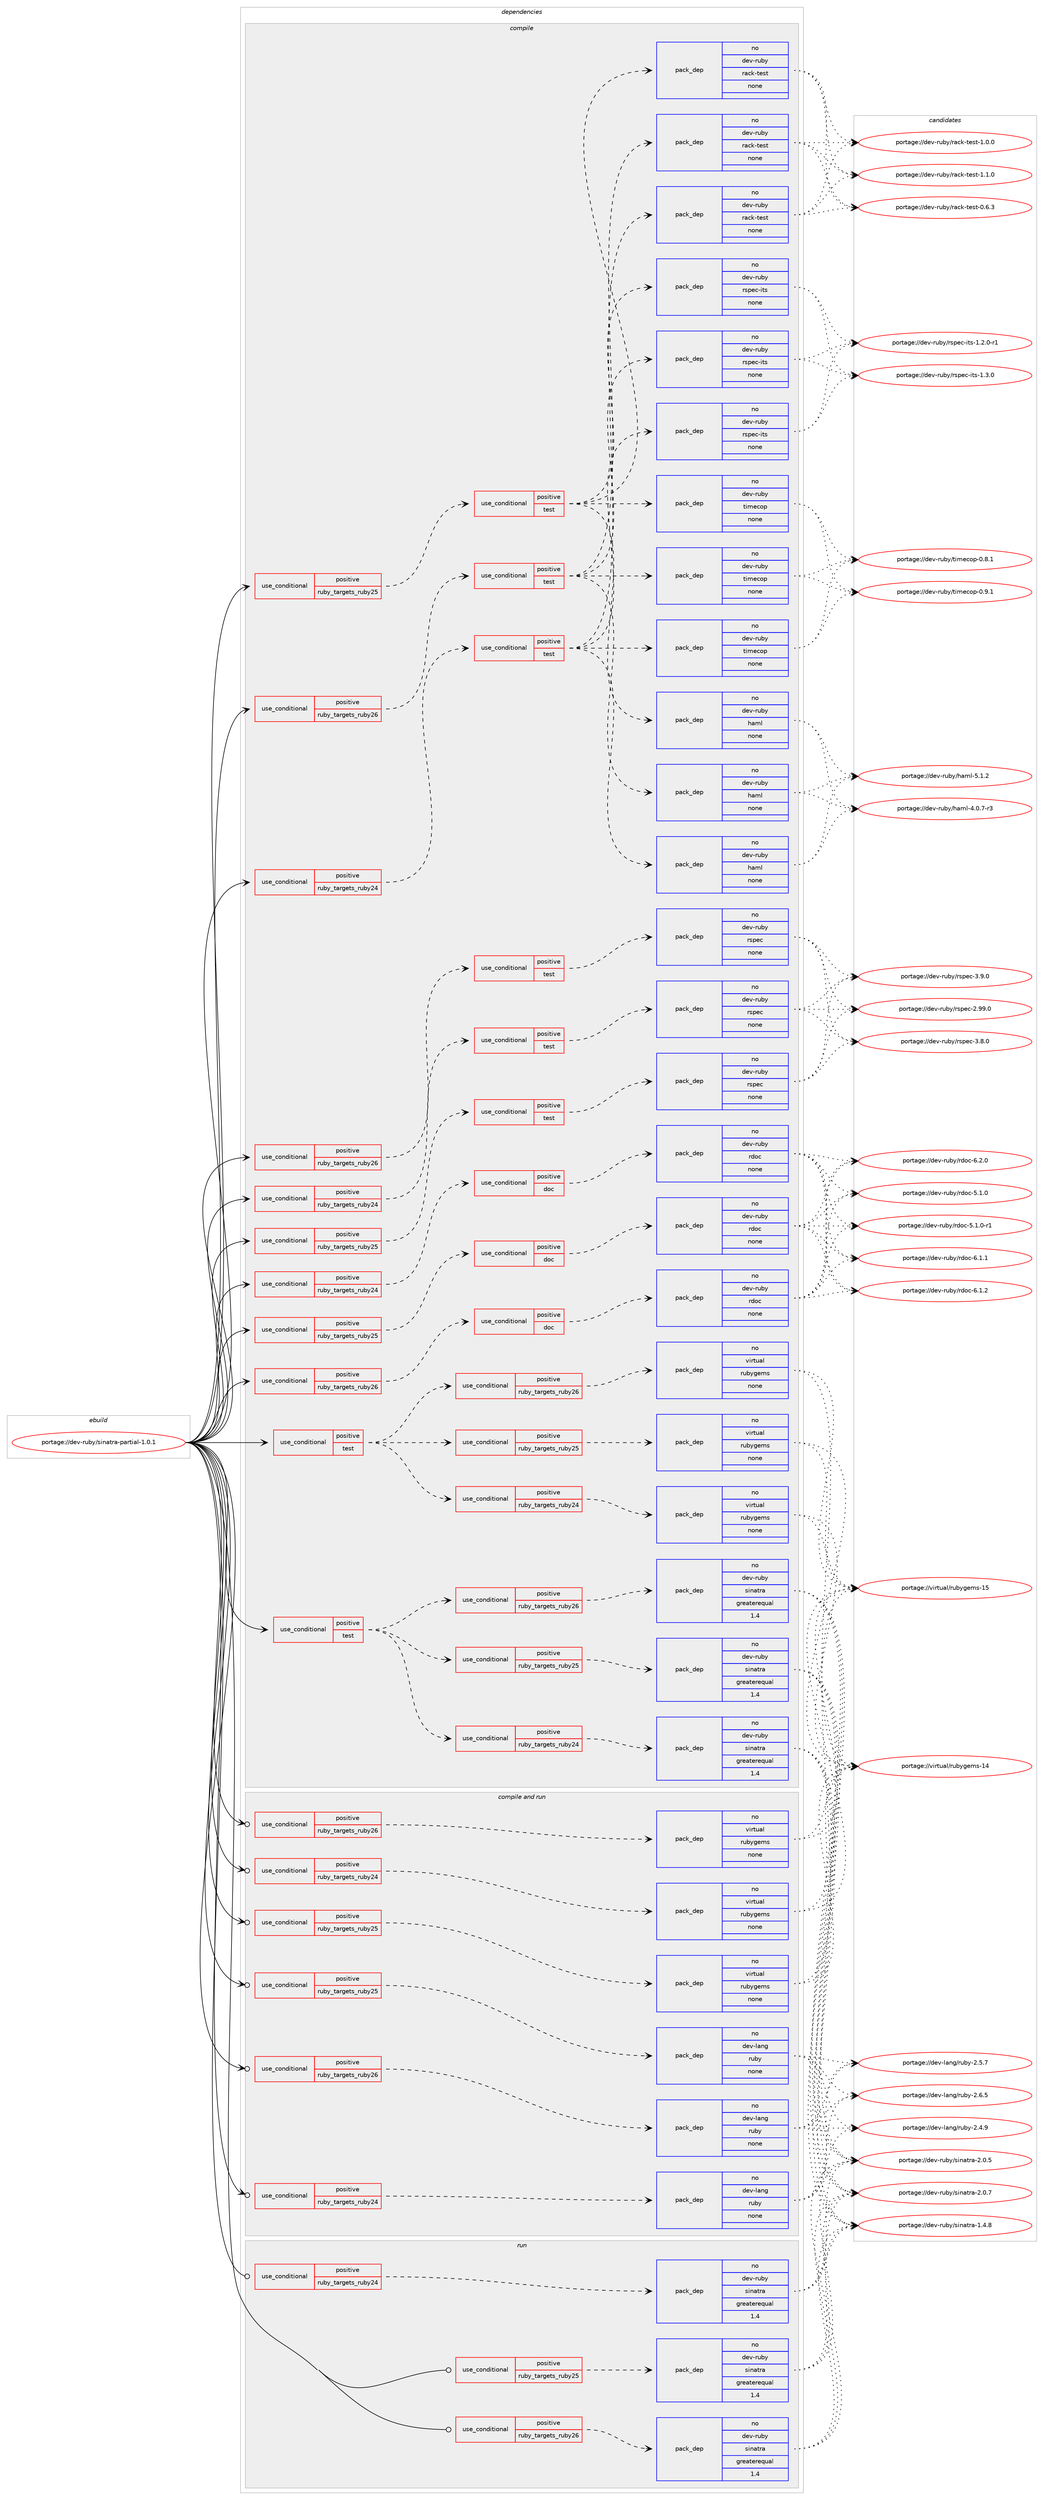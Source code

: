 digraph prolog {

# *************
# Graph options
# *************

newrank=true;
concentrate=true;
compound=true;
graph [rankdir=LR,fontname=Helvetica,fontsize=10,ranksep=1.5];#, ranksep=2.5, nodesep=0.2];
edge  [arrowhead=vee];
node  [fontname=Helvetica,fontsize=10];

# **********
# The ebuild
# **********

subgraph cluster_leftcol {
color=gray;
rank=same;
label=<<i>ebuild</i>>;
id [label="portage://dev-ruby/sinatra-partial-1.0.1", color=red, width=4, href="../dev-ruby/sinatra-partial-1.0.1.svg"];
}

# ****************
# The dependencies
# ****************

subgraph cluster_midcol {
color=gray;
label=<<i>dependencies</i>>;
subgraph cluster_compile {
fillcolor="#eeeeee";
style=filled;
label=<<i>compile</i>>;
subgraph cond66606 {
dependency250236 [label=<<TABLE BORDER="0" CELLBORDER="1" CELLSPACING="0" CELLPADDING="4"><TR><TD ROWSPAN="3" CELLPADDING="10">use_conditional</TD></TR><TR><TD>positive</TD></TR><TR><TD>ruby_targets_ruby24</TD></TR></TABLE>>, shape=none, color=red];
subgraph cond66607 {
dependency250237 [label=<<TABLE BORDER="0" CELLBORDER="1" CELLSPACING="0" CELLPADDING="4"><TR><TD ROWSPAN="3" CELLPADDING="10">use_conditional</TD></TR><TR><TD>positive</TD></TR><TR><TD>doc</TD></TR></TABLE>>, shape=none, color=red];
subgraph pack180067 {
dependency250238 [label=<<TABLE BORDER="0" CELLBORDER="1" CELLSPACING="0" CELLPADDING="4" WIDTH="220"><TR><TD ROWSPAN="6" CELLPADDING="30">pack_dep</TD></TR><TR><TD WIDTH="110">no</TD></TR><TR><TD>dev-ruby</TD></TR><TR><TD>rdoc</TD></TR><TR><TD>none</TD></TR><TR><TD></TD></TR></TABLE>>, shape=none, color=blue];
}
dependency250237:e -> dependency250238:w [weight=20,style="dashed",arrowhead="vee"];
}
dependency250236:e -> dependency250237:w [weight=20,style="dashed",arrowhead="vee"];
}
id:e -> dependency250236:w [weight=20,style="solid",arrowhead="vee"];
subgraph cond66608 {
dependency250239 [label=<<TABLE BORDER="0" CELLBORDER="1" CELLSPACING="0" CELLPADDING="4"><TR><TD ROWSPAN="3" CELLPADDING="10">use_conditional</TD></TR><TR><TD>positive</TD></TR><TR><TD>ruby_targets_ruby24</TD></TR></TABLE>>, shape=none, color=red];
subgraph cond66609 {
dependency250240 [label=<<TABLE BORDER="0" CELLBORDER="1" CELLSPACING="0" CELLPADDING="4"><TR><TD ROWSPAN="3" CELLPADDING="10">use_conditional</TD></TR><TR><TD>positive</TD></TR><TR><TD>test</TD></TR></TABLE>>, shape=none, color=red];
subgraph pack180068 {
dependency250241 [label=<<TABLE BORDER="0" CELLBORDER="1" CELLSPACING="0" CELLPADDING="4" WIDTH="220"><TR><TD ROWSPAN="6" CELLPADDING="30">pack_dep</TD></TR><TR><TD WIDTH="110">no</TD></TR><TR><TD>dev-ruby</TD></TR><TR><TD>haml</TD></TR><TR><TD>none</TD></TR><TR><TD></TD></TR></TABLE>>, shape=none, color=blue];
}
dependency250240:e -> dependency250241:w [weight=20,style="dashed",arrowhead="vee"];
subgraph pack180069 {
dependency250242 [label=<<TABLE BORDER="0" CELLBORDER="1" CELLSPACING="0" CELLPADDING="4" WIDTH="220"><TR><TD ROWSPAN="6" CELLPADDING="30">pack_dep</TD></TR><TR><TD WIDTH="110">no</TD></TR><TR><TD>dev-ruby</TD></TR><TR><TD>rack-test</TD></TR><TR><TD>none</TD></TR><TR><TD></TD></TR></TABLE>>, shape=none, color=blue];
}
dependency250240:e -> dependency250242:w [weight=20,style="dashed",arrowhead="vee"];
subgraph pack180070 {
dependency250243 [label=<<TABLE BORDER="0" CELLBORDER="1" CELLSPACING="0" CELLPADDING="4" WIDTH="220"><TR><TD ROWSPAN="6" CELLPADDING="30">pack_dep</TD></TR><TR><TD WIDTH="110">no</TD></TR><TR><TD>dev-ruby</TD></TR><TR><TD>rspec-its</TD></TR><TR><TD>none</TD></TR><TR><TD></TD></TR></TABLE>>, shape=none, color=blue];
}
dependency250240:e -> dependency250243:w [weight=20,style="dashed",arrowhead="vee"];
subgraph pack180071 {
dependency250244 [label=<<TABLE BORDER="0" CELLBORDER="1" CELLSPACING="0" CELLPADDING="4" WIDTH="220"><TR><TD ROWSPAN="6" CELLPADDING="30">pack_dep</TD></TR><TR><TD WIDTH="110">no</TD></TR><TR><TD>dev-ruby</TD></TR><TR><TD>timecop</TD></TR><TR><TD>none</TD></TR><TR><TD></TD></TR></TABLE>>, shape=none, color=blue];
}
dependency250240:e -> dependency250244:w [weight=20,style="dashed",arrowhead="vee"];
}
dependency250239:e -> dependency250240:w [weight=20,style="dashed",arrowhead="vee"];
}
id:e -> dependency250239:w [weight=20,style="solid",arrowhead="vee"];
subgraph cond66610 {
dependency250245 [label=<<TABLE BORDER="0" CELLBORDER="1" CELLSPACING="0" CELLPADDING="4"><TR><TD ROWSPAN="3" CELLPADDING="10">use_conditional</TD></TR><TR><TD>positive</TD></TR><TR><TD>ruby_targets_ruby24</TD></TR></TABLE>>, shape=none, color=red];
subgraph cond66611 {
dependency250246 [label=<<TABLE BORDER="0" CELLBORDER="1" CELLSPACING="0" CELLPADDING="4"><TR><TD ROWSPAN="3" CELLPADDING="10">use_conditional</TD></TR><TR><TD>positive</TD></TR><TR><TD>test</TD></TR></TABLE>>, shape=none, color=red];
subgraph pack180072 {
dependency250247 [label=<<TABLE BORDER="0" CELLBORDER="1" CELLSPACING="0" CELLPADDING="4" WIDTH="220"><TR><TD ROWSPAN="6" CELLPADDING="30">pack_dep</TD></TR><TR><TD WIDTH="110">no</TD></TR><TR><TD>dev-ruby</TD></TR><TR><TD>rspec</TD></TR><TR><TD>none</TD></TR><TR><TD></TD></TR></TABLE>>, shape=none, color=blue];
}
dependency250246:e -> dependency250247:w [weight=20,style="dashed",arrowhead="vee"];
}
dependency250245:e -> dependency250246:w [weight=20,style="dashed",arrowhead="vee"];
}
id:e -> dependency250245:w [weight=20,style="solid",arrowhead="vee"];
subgraph cond66612 {
dependency250248 [label=<<TABLE BORDER="0" CELLBORDER="1" CELLSPACING="0" CELLPADDING="4"><TR><TD ROWSPAN="3" CELLPADDING="10">use_conditional</TD></TR><TR><TD>positive</TD></TR><TR><TD>ruby_targets_ruby25</TD></TR></TABLE>>, shape=none, color=red];
subgraph cond66613 {
dependency250249 [label=<<TABLE BORDER="0" CELLBORDER="1" CELLSPACING="0" CELLPADDING="4"><TR><TD ROWSPAN="3" CELLPADDING="10">use_conditional</TD></TR><TR><TD>positive</TD></TR><TR><TD>doc</TD></TR></TABLE>>, shape=none, color=red];
subgraph pack180073 {
dependency250250 [label=<<TABLE BORDER="0" CELLBORDER="1" CELLSPACING="0" CELLPADDING="4" WIDTH="220"><TR><TD ROWSPAN="6" CELLPADDING="30">pack_dep</TD></TR><TR><TD WIDTH="110">no</TD></TR><TR><TD>dev-ruby</TD></TR><TR><TD>rdoc</TD></TR><TR><TD>none</TD></TR><TR><TD></TD></TR></TABLE>>, shape=none, color=blue];
}
dependency250249:e -> dependency250250:w [weight=20,style="dashed",arrowhead="vee"];
}
dependency250248:e -> dependency250249:w [weight=20,style="dashed",arrowhead="vee"];
}
id:e -> dependency250248:w [weight=20,style="solid",arrowhead="vee"];
subgraph cond66614 {
dependency250251 [label=<<TABLE BORDER="0" CELLBORDER="1" CELLSPACING="0" CELLPADDING="4"><TR><TD ROWSPAN="3" CELLPADDING="10">use_conditional</TD></TR><TR><TD>positive</TD></TR><TR><TD>ruby_targets_ruby25</TD></TR></TABLE>>, shape=none, color=red];
subgraph cond66615 {
dependency250252 [label=<<TABLE BORDER="0" CELLBORDER="1" CELLSPACING="0" CELLPADDING="4"><TR><TD ROWSPAN="3" CELLPADDING="10">use_conditional</TD></TR><TR><TD>positive</TD></TR><TR><TD>test</TD></TR></TABLE>>, shape=none, color=red];
subgraph pack180074 {
dependency250253 [label=<<TABLE BORDER="0" CELLBORDER="1" CELLSPACING="0" CELLPADDING="4" WIDTH="220"><TR><TD ROWSPAN="6" CELLPADDING="30">pack_dep</TD></TR><TR><TD WIDTH="110">no</TD></TR><TR><TD>dev-ruby</TD></TR><TR><TD>haml</TD></TR><TR><TD>none</TD></TR><TR><TD></TD></TR></TABLE>>, shape=none, color=blue];
}
dependency250252:e -> dependency250253:w [weight=20,style="dashed",arrowhead="vee"];
subgraph pack180075 {
dependency250254 [label=<<TABLE BORDER="0" CELLBORDER="1" CELLSPACING="0" CELLPADDING="4" WIDTH="220"><TR><TD ROWSPAN="6" CELLPADDING="30">pack_dep</TD></TR><TR><TD WIDTH="110">no</TD></TR><TR><TD>dev-ruby</TD></TR><TR><TD>rack-test</TD></TR><TR><TD>none</TD></TR><TR><TD></TD></TR></TABLE>>, shape=none, color=blue];
}
dependency250252:e -> dependency250254:w [weight=20,style="dashed",arrowhead="vee"];
subgraph pack180076 {
dependency250255 [label=<<TABLE BORDER="0" CELLBORDER="1" CELLSPACING="0" CELLPADDING="4" WIDTH="220"><TR><TD ROWSPAN="6" CELLPADDING="30">pack_dep</TD></TR><TR><TD WIDTH="110">no</TD></TR><TR><TD>dev-ruby</TD></TR><TR><TD>rspec-its</TD></TR><TR><TD>none</TD></TR><TR><TD></TD></TR></TABLE>>, shape=none, color=blue];
}
dependency250252:e -> dependency250255:w [weight=20,style="dashed",arrowhead="vee"];
subgraph pack180077 {
dependency250256 [label=<<TABLE BORDER="0" CELLBORDER="1" CELLSPACING="0" CELLPADDING="4" WIDTH="220"><TR><TD ROWSPAN="6" CELLPADDING="30">pack_dep</TD></TR><TR><TD WIDTH="110">no</TD></TR><TR><TD>dev-ruby</TD></TR><TR><TD>timecop</TD></TR><TR><TD>none</TD></TR><TR><TD></TD></TR></TABLE>>, shape=none, color=blue];
}
dependency250252:e -> dependency250256:w [weight=20,style="dashed",arrowhead="vee"];
}
dependency250251:e -> dependency250252:w [weight=20,style="dashed",arrowhead="vee"];
}
id:e -> dependency250251:w [weight=20,style="solid",arrowhead="vee"];
subgraph cond66616 {
dependency250257 [label=<<TABLE BORDER="0" CELLBORDER="1" CELLSPACING="0" CELLPADDING="4"><TR><TD ROWSPAN="3" CELLPADDING="10">use_conditional</TD></TR><TR><TD>positive</TD></TR><TR><TD>ruby_targets_ruby25</TD></TR></TABLE>>, shape=none, color=red];
subgraph cond66617 {
dependency250258 [label=<<TABLE BORDER="0" CELLBORDER="1" CELLSPACING="0" CELLPADDING="4"><TR><TD ROWSPAN="3" CELLPADDING="10">use_conditional</TD></TR><TR><TD>positive</TD></TR><TR><TD>test</TD></TR></TABLE>>, shape=none, color=red];
subgraph pack180078 {
dependency250259 [label=<<TABLE BORDER="0" CELLBORDER="1" CELLSPACING="0" CELLPADDING="4" WIDTH="220"><TR><TD ROWSPAN="6" CELLPADDING="30">pack_dep</TD></TR><TR><TD WIDTH="110">no</TD></TR><TR><TD>dev-ruby</TD></TR><TR><TD>rspec</TD></TR><TR><TD>none</TD></TR><TR><TD></TD></TR></TABLE>>, shape=none, color=blue];
}
dependency250258:e -> dependency250259:w [weight=20,style="dashed",arrowhead="vee"];
}
dependency250257:e -> dependency250258:w [weight=20,style="dashed",arrowhead="vee"];
}
id:e -> dependency250257:w [weight=20,style="solid",arrowhead="vee"];
subgraph cond66618 {
dependency250260 [label=<<TABLE BORDER="0" CELLBORDER="1" CELLSPACING="0" CELLPADDING="4"><TR><TD ROWSPAN="3" CELLPADDING="10">use_conditional</TD></TR><TR><TD>positive</TD></TR><TR><TD>ruby_targets_ruby26</TD></TR></TABLE>>, shape=none, color=red];
subgraph cond66619 {
dependency250261 [label=<<TABLE BORDER="0" CELLBORDER="1" CELLSPACING="0" CELLPADDING="4"><TR><TD ROWSPAN="3" CELLPADDING="10">use_conditional</TD></TR><TR><TD>positive</TD></TR><TR><TD>doc</TD></TR></TABLE>>, shape=none, color=red];
subgraph pack180079 {
dependency250262 [label=<<TABLE BORDER="0" CELLBORDER="1" CELLSPACING="0" CELLPADDING="4" WIDTH="220"><TR><TD ROWSPAN="6" CELLPADDING="30">pack_dep</TD></TR><TR><TD WIDTH="110">no</TD></TR><TR><TD>dev-ruby</TD></TR><TR><TD>rdoc</TD></TR><TR><TD>none</TD></TR><TR><TD></TD></TR></TABLE>>, shape=none, color=blue];
}
dependency250261:e -> dependency250262:w [weight=20,style="dashed",arrowhead="vee"];
}
dependency250260:e -> dependency250261:w [weight=20,style="dashed",arrowhead="vee"];
}
id:e -> dependency250260:w [weight=20,style="solid",arrowhead="vee"];
subgraph cond66620 {
dependency250263 [label=<<TABLE BORDER="0" CELLBORDER="1" CELLSPACING="0" CELLPADDING="4"><TR><TD ROWSPAN="3" CELLPADDING="10">use_conditional</TD></TR><TR><TD>positive</TD></TR><TR><TD>ruby_targets_ruby26</TD></TR></TABLE>>, shape=none, color=red];
subgraph cond66621 {
dependency250264 [label=<<TABLE BORDER="0" CELLBORDER="1" CELLSPACING="0" CELLPADDING="4"><TR><TD ROWSPAN="3" CELLPADDING="10">use_conditional</TD></TR><TR><TD>positive</TD></TR><TR><TD>test</TD></TR></TABLE>>, shape=none, color=red];
subgraph pack180080 {
dependency250265 [label=<<TABLE BORDER="0" CELLBORDER="1" CELLSPACING="0" CELLPADDING="4" WIDTH="220"><TR><TD ROWSPAN="6" CELLPADDING="30">pack_dep</TD></TR><TR><TD WIDTH="110">no</TD></TR><TR><TD>dev-ruby</TD></TR><TR><TD>haml</TD></TR><TR><TD>none</TD></TR><TR><TD></TD></TR></TABLE>>, shape=none, color=blue];
}
dependency250264:e -> dependency250265:w [weight=20,style="dashed",arrowhead="vee"];
subgraph pack180081 {
dependency250266 [label=<<TABLE BORDER="0" CELLBORDER="1" CELLSPACING="0" CELLPADDING="4" WIDTH="220"><TR><TD ROWSPAN="6" CELLPADDING="30">pack_dep</TD></TR><TR><TD WIDTH="110">no</TD></TR><TR><TD>dev-ruby</TD></TR><TR><TD>rack-test</TD></TR><TR><TD>none</TD></TR><TR><TD></TD></TR></TABLE>>, shape=none, color=blue];
}
dependency250264:e -> dependency250266:w [weight=20,style="dashed",arrowhead="vee"];
subgraph pack180082 {
dependency250267 [label=<<TABLE BORDER="0" CELLBORDER="1" CELLSPACING="0" CELLPADDING="4" WIDTH="220"><TR><TD ROWSPAN="6" CELLPADDING="30">pack_dep</TD></TR><TR><TD WIDTH="110">no</TD></TR><TR><TD>dev-ruby</TD></TR><TR><TD>rspec-its</TD></TR><TR><TD>none</TD></TR><TR><TD></TD></TR></TABLE>>, shape=none, color=blue];
}
dependency250264:e -> dependency250267:w [weight=20,style="dashed",arrowhead="vee"];
subgraph pack180083 {
dependency250268 [label=<<TABLE BORDER="0" CELLBORDER="1" CELLSPACING="0" CELLPADDING="4" WIDTH="220"><TR><TD ROWSPAN="6" CELLPADDING="30">pack_dep</TD></TR><TR><TD WIDTH="110">no</TD></TR><TR><TD>dev-ruby</TD></TR><TR><TD>timecop</TD></TR><TR><TD>none</TD></TR><TR><TD></TD></TR></TABLE>>, shape=none, color=blue];
}
dependency250264:e -> dependency250268:w [weight=20,style="dashed",arrowhead="vee"];
}
dependency250263:e -> dependency250264:w [weight=20,style="dashed",arrowhead="vee"];
}
id:e -> dependency250263:w [weight=20,style="solid",arrowhead="vee"];
subgraph cond66622 {
dependency250269 [label=<<TABLE BORDER="0" CELLBORDER="1" CELLSPACING="0" CELLPADDING="4"><TR><TD ROWSPAN="3" CELLPADDING="10">use_conditional</TD></TR><TR><TD>positive</TD></TR><TR><TD>ruby_targets_ruby26</TD></TR></TABLE>>, shape=none, color=red];
subgraph cond66623 {
dependency250270 [label=<<TABLE BORDER="0" CELLBORDER="1" CELLSPACING="0" CELLPADDING="4"><TR><TD ROWSPAN="3" CELLPADDING="10">use_conditional</TD></TR><TR><TD>positive</TD></TR><TR><TD>test</TD></TR></TABLE>>, shape=none, color=red];
subgraph pack180084 {
dependency250271 [label=<<TABLE BORDER="0" CELLBORDER="1" CELLSPACING="0" CELLPADDING="4" WIDTH="220"><TR><TD ROWSPAN="6" CELLPADDING="30">pack_dep</TD></TR><TR><TD WIDTH="110">no</TD></TR><TR><TD>dev-ruby</TD></TR><TR><TD>rspec</TD></TR><TR><TD>none</TD></TR><TR><TD></TD></TR></TABLE>>, shape=none, color=blue];
}
dependency250270:e -> dependency250271:w [weight=20,style="dashed",arrowhead="vee"];
}
dependency250269:e -> dependency250270:w [weight=20,style="dashed",arrowhead="vee"];
}
id:e -> dependency250269:w [weight=20,style="solid",arrowhead="vee"];
subgraph cond66624 {
dependency250272 [label=<<TABLE BORDER="0" CELLBORDER="1" CELLSPACING="0" CELLPADDING="4"><TR><TD ROWSPAN="3" CELLPADDING="10">use_conditional</TD></TR><TR><TD>positive</TD></TR><TR><TD>test</TD></TR></TABLE>>, shape=none, color=red];
subgraph cond66625 {
dependency250273 [label=<<TABLE BORDER="0" CELLBORDER="1" CELLSPACING="0" CELLPADDING="4"><TR><TD ROWSPAN="3" CELLPADDING="10">use_conditional</TD></TR><TR><TD>positive</TD></TR><TR><TD>ruby_targets_ruby24</TD></TR></TABLE>>, shape=none, color=red];
subgraph pack180085 {
dependency250274 [label=<<TABLE BORDER="0" CELLBORDER="1" CELLSPACING="0" CELLPADDING="4" WIDTH="220"><TR><TD ROWSPAN="6" CELLPADDING="30">pack_dep</TD></TR><TR><TD WIDTH="110">no</TD></TR><TR><TD>dev-ruby</TD></TR><TR><TD>sinatra</TD></TR><TR><TD>greaterequal</TD></TR><TR><TD>1.4</TD></TR></TABLE>>, shape=none, color=blue];
}
dependency250273:e -> dependency250274:w [weight=20,style="dashed",arrowhead="vee"];
}
dependency250272:e -> dependency250273:w [weight=20,style="dashed",arrowhead="vee"];
subgraph cond66626 {
dependency250275 [label=<<TABLE BORDER="0" CELLBORDER="1" CELLSPACING="0" CELLPADDING="4"><TR><TD ROWSPAN="3" CELLPADDING="10">use_conditional</TD></TR><TR><TD>positive</TD></TR><TR><TD>ruby_targets_ruby25</TD></TR></TABLE>>, shape=none, color=red];
subgraph pack180086 {
dependency250276 [label=<<TABLE BORDER="0" CELLBORDER="1" CELLSPACING="0" CELLPADDING="4" WIDTH="220"><TR><TD ROWSPAN="6" CELLPADDING="30">pack_dep</TD></TR><TR><TD WIDTH="110">no</TD></TR><TR><TD>dev-ruby</TD></TR><TR><TD>sinatra</TD></TR><TR><TD>greaterequal</TD></TR><TR><TD>1.4</TD></TR></TABLE>>, shape=none, color=blue];
}
dependency250275:e -> dependency250276:w [weight=20,style="dashed",arrowhead="vee"];
}
dependency250272:e -> dependency250275:w [weight=20,style="dashed",arrowhead="vee"];
subgraph cond66627 {
dependency250277 [label=<<TABLE BORDER="0" CELLBORDER="1" CELLSPACING="0" CELLPADDING="4"><TR><TD ROWSPAN="3" CELLPADDING="10">use_conditional</TD></TR><TR><TD>positive</TD></TR><TR><TD>ruby_targets_ruby26</TD></TR></TABLE>>, shape=none, color=red];
subgraph pack180087 {
dependency250278 [label=<<TABLE BORDER="0" CELLBORDER="1" CELLSPACING="0" CELLPADDING="4" WIDTH="220"><TR><TD ROWSPAN="6" CELLPADDING="30">pack_dep</TD></TR><TR><TD WIDTH="110">no</TD></TR><TR><TD>dev-ruby</TD></TR><TR><TD>sinatra</TD></TR><TR><TD>greaterequal</TD></TR><TR><TD>1.4</TD></TR></TABLE>>, shape=none, color=blue];
}
dependency250277:e -> dependency250278:w [weight=20,style="dashed",arrowhead="vee"];
}
dependency250272:e -> dependency250277:w [weight=20,style="dashed",arrowhead="vee"];
}
id:e -> dependency250272:w [weight=20,style="solid",arrowhead="vee"];
subgraph cond66628 {
dependency250279 [label=<<TABLE BORDER="0" CELLBORDER="1" CELLSPACING="0" CELLPADDING="4"><TR><TD ROWSPAN="3" CELLPADDING="10">use_conditional</TD></TR><TR><TD>positive</TD></TR><TR><TD>test</TD></TR></TABLE>>, shape=none, color=red];
subgraph cond66629 {
dependency250280 [label=<<TABLE BORDER="0" CELLBORDER="1" CELLSPACING="0" CELLPADDING="4"><TR><TD ROWSPAN="3" CELLPADDING="10">use_conditional</TD></TR><TR><TD>positive</TD></TR><TR><TD>ruby_targets_ruby24</TD></TR></TABLE>>, shape=none, color=red];
subgraph pack180088 {
dependency250281 [label=<<TABLE BORDER="0" CELLBORDER="1" CELLSPACING="0" CELLPADDING="4" WIDTH="220"><TR><TD ROWSPAN="6" CELLPADDING="30">pack_dep</TD></TR><TR><TD WIDTH="110">no</TD></TR><TR><TD>virtual</TD></TR><TR><TD>rubygems</TD></TR><TR><TD>none</TD></TR><TR><TD></TD></TR></TABLE>>, shape=none, color=blue];
}
dependency250280:e -> dependency250281:w [weight=20,style="dashed",arrowhead="vee"];
}
dependency250279:e -> dependency250280:w [weight=20,style="dashed",arrowhead="vee"];
subgraph cond66630 {
dependency250282 [label=<<TABLE BORDER="0" CELLBORDER="1" CELLSPACING="0" CELLPADDING="4"><TR><TD ROWSPAN="3" CELLPADDING="10">use_conditional</TD></TR><TR><TD>positive</TD></TR><TR><TD>ruby_targets_ruby25</TD></TR></TABLE>>, shape=none, color=red];
subgraph pack180089 {
dependency250283 [label=<<TABLE BORDER="0" CELLBORDER="1" CELLSPACING="0" CELLPADDING="4" WIDTH="220"><TR><TD ROWSPAN="6" CELLPADDING="30">pack_dep</TD></TR><TR><TD WIDTH="110">no</TD></TR><TR><TD>virtual</TD></TR><TR><TD>rubygems</TD></TR><TR><TD>none</TD></TR><TR><TD></TD></TR></TABLE>>, shape=none, color=blue];
}
dependency250282:e -> dependency250283:w [weight=20,style="dashed",arrowhead="vee"];
}
dependency250279:e -> dependency250282:w [weight=20,style="dashed",arrowhead="vee"];
subgraph cond66631 {
dependency250284 [label=<<TABLE BORDER="0" CELLBORDER="1" CELLSPACING="0" CELLPADDING="4"><TR><TD ROWSPAN="3" CELLPADDING="10">use_conditional</TD></TR><TR><TD>positive</TD></TR><TR><TD>ruby_targets_ruby26</TD></TR></TABLE>>, shape=none, color=red];
subgraph pack180090 {
dependency250285 [label=<<TABLE BORDER="0" CELLBORDER="1" CELLSPACING="0" CELLPADDING="4" WIDTH="220"><TR><TD ROWSPAN="6" CELLPADDING="30">pack_dep</TD></TR><TR><TD WIDTH="110">no</TD></TR><TR><TD>virtual</TD></TR><TR><TD>rubygems</TD></TR><TR><TD>none</TD></TR><TR><TD></TD></TR></TABLE>>, shape=none, color=blue];
}
dependency250284:e -> dependency250285:w [weight=20,style="dashed",arrowhead="vee"];
}
dependency250279:e -> dependency250284:w [weight=20,style="dashed",arrowhead="vee"];
}
id:e -> dependency250279:w [weight=20,style="solid",arrowhead="vee"];
}
subgraph cluster_compileandrun {
fillcolor="#eeeeee";
style=filled;
label=<<i>compile and run</i>>;
subgraph cond66632 {
dependency250286 [label=<<TABLE BORDER="0" CELLBORDER="1" CELLSPACING="0" CELLPADDING="4"><TR><TD ROWSPAN="3" CELLPADDING="10">use_conditional</TD></TR><TR><TD>positive</TD></TR><TR><TD>ruby_targets_ruby24</TD></TR></TABLE>>, shape=none, color=red];
subgraph pack180091 {
dependency250287 [label=<<TABLE BORDER="0" CELLBORDER="1" CELLSPACING="0" CELLPADDING="4" WIDTH="220"><TR><TD ROWSPAN="6" CELLPADDING="30">pack_dep</TD></TR><TR><TD WIDTH="110">no</TD></TR><TR><TD>dev-lang</TD></TR><TR><TD>ruby</TD></TR><TR><TD>none</TD></TR><TR><TD></TD></TR></TABLE>>, shape=none, color=blue];
}
dependency250286:e -> dependency250287:w [weight=20,style="dashed",arrowhead="vee"];
}
id:e -> dependency250286:w [weight=20,style="solid",arrowhead="odotvee"];
subgraph cond66633 {
dependency250288 [label=<<TABLE BORDER="0" CELLBORDER="1" CELLSPACING="0" CELLPADDING="4"><TR><TD ROWSPAN="3" CELLPADDING="10">use_conditional</TD></TR><TR><TD>positive</TD></TR><TR><TD>ruby_targets_ruby24</TD></TR></TABLE>>, shape=none, color=red];
subgraph pack180092 {
dependency250289 [label=<<TABLE BORDER="0" CELLBORDER="1" CELLSPACING="0" CELLPADDING="4" WIDTH="220"><TR><TD ROWSPAN="6" CELLPADDING="30">pack_dep</TD></TR><TR><TD WIDTH="110">no</TD></TR><TR><TD>virtual</TD></TR><TR><TD>rubygems</TD></TR><TR><TD>none</TD></TR><TR><TD></TD></TR></TABLE>>, shape=none, color=blue];
}
dependency250288:e -> dependency250289:w [weight=20,style="dashed",arrowhead="vee"];
}
id:e -> dependency250288:w [weight=20,style="solid",arrowhead="odotvee"];
subgraph cond66634 {
dependency250290 [label=<<TABLE BORDER="0" CELLBORDER="1" CELLSPACING="0" CELLPADDING="4"><TR><TD ROWSPAN="3" CELLPADDING="10">use_conditional</TD></TR><TR><TD>positive</TD></TR><TR><TD>ruby_targets_ruby25</TD></TR></TABLE>>, shape=none, color=red];
subgraph pack180093 {
dependency250291 [label=<<TABLE BORDER="0" CELLBORDER="1" CELLSPACING="0" CELLPADDING="4" WIDTH="220"><TR><TD ROWSPAN="6" CELLPADDING="30">pack_dep</TD></TR><TR><TD WIDTH="110">no</TD></TR><TR><TD>dev-lang</TD></TR><TR><TD>ruby</TD></TR><TR><TD>none</TD></TR><TR><TD></TD></TR></TABLE>>, shape=none, color=blue];
}
dependency250290:e -> dependency250291:w [weight=20,style="dashed",arrowhead="vee"];
}
id:e -> dependency250290:w [weight=20,style="solid",arrowhead="odotvee"];
subgraph cond66635 {
dependency250292 [label=<<TABLE BORDER="0" CELLBORDER="1" CELLSPACING="0" CELLPADDING="4"><TR><TD ROWSPAN="3" CELLPADDING="10">use_conditional</TD></TR><TR><TD>positive</TD></TR><TR><TD>ruby_targets_ruby25</TD></TR></TABLE>>, shape=none, color=red];
subgraph pack180094 {
dependency250293 [label=<<TABLE BORDER="0" CELLBORDER="1" CELLSPACING="0" CELLPADDING="4" WIDTH="220"><TR><TD ROWSPAN="6" CELLPADDING="30">pack_dep</TD></TR><TR><TD WIDTH="110">no</TD></TR><TR><TD>virtual</TD></TR><TR><TD>rubygems</TD></TR><TR><TD>none</TD></TR><TR><TD></TD></TR></TABLE>>, shape=none, color=blue];
}
dependency250292:e -> dependency250293:w [weight=20,style="dashed",arrowhead="vee"];
}
id:e -> dependency250292:w [weight=20,style="solid",arrowhead="odotvee"];
subgraph cond66636 {
dependency250294 [label=<<TABLE BORDER="0" CELLBORDER="1" CELLSPACING="0" CELLPADDING="4"><TR><TD ROWSPAN="3" CELLPADDING="10">use_conditional</TD></TR><TR><TD>positive</TD></TR><TR><TD>ruby_targets_ruby26</TD></TR></TABLE>>, shape=none, color=red];
subgraph pack180095 {
dependency250295 [label=<<TABLE BORDER="0" CELLBORDER="1" CELLSPACING="0" CELLPADDING="4" WIDTH="220"><TR><TD ROWSPAN="6" CELLPADDING="30">pack_dep</TD></TR><TR><TD WIDTH="110">no</TD></TR><TR><TD>dev-lang</TD></TR><TR><TD>ruby</TD></TR><TR><TD>none</TD></TR><TR><TD></TD></TR></TABLE>>, shape=none, color=blue];
}
dependency250294:e -> dependency250295:w [weight=20,style="dashed",arrowhead="vee"];
}
id:e -> dependency250294:w [weight=20,style="solid",arrowhead="odotvee"];
subgraph cond66637 {
dependency250296 [label=<<TABLE BORDER="0" CELLBORDER="1" CELLSPACING="0" CELLPADDING="4"><TR><TD ROWSPAN="3" CELLPADDING="10">use_conditional</TD></TR><TR><TD>positive</TD></TR><TR><TD>ruby_targets_ruby26</TD></TR></TABLE>>, shape=none, color=red];
subgraph pack180096 {
dependency250297 [label=<<TABLE BORDER="0" CELLBORDER="1" CELLSPACING="0" CELLPADDING="4" WIDTH="220"><TR><TD ROWSPAN="6" CELLPADDING="30">pack_dep</TD></TR><TR><TD WIDTH="110">no</TD></TR><TR><TD>virtual</TD></TR><TR><TD>rubygems</TD></TR><TR><TD>none</TD></TR><TR><TD></TD></TR></TABLE>>, shape=none, color=blue];
}
dependency250296:e -> dependency250297:w [weight=20,style="dashed",arrowhead="vee"];
}
id:e -> dependency250296:w [weight=20,style="solid",arrowhead="odotvee"];
}
subgraph cluster_run {
fillcolor="#eeeeee";
style=filled;
label=<<i>run</i>>;
subgraph cond66638 {
dependency250298 [label=<<TABLE BORDER="0" CELLBORDER="1" CELLSPACING="0" CELLPADDING="4"><TR><TD ROWSPAN="3" CELLPADDING="10">use_conditional</TD></TR><TR><TD>positive</TD></TR><TR><TD>ruby_targets_ruby24</TD></TR></TABLE>>, shape=none, color=red];
subgraph pack180097 {
dependency250299 [label=<<TABLE BORDER="0" CELLBORDER="1" CELLSPACING="0" CELLPADDING="4" WIDTH="220"><TR><TD ROWSPAN="6" CELLPADDING="30">pack_dep</TD></TR><TR><TD WIDTH="110">no</TD></TR><TR><TD>dev-ruby</TD></TR><TR><TD>sinatra</TD></TR><TR><TD>greaterequal</TD></TR><TR><TD>1.4</TD></TR></TABLE>>, shape=none, color=blue];
}
dependency250298:e -> dependency250299:w [weight=20,style="dashed",arrowhead="vee"];
}
id:e -> dependency250298:w [weight=20,style="solid",arrowhead="odot"];
subgraph cond66639 {
dependency250300 [label=<<TABLE BORDER="0" CELLBORDER="1" CELLSPACING="0" CELLPADDING="4"><TR><TD ROWSPAN="3" CELLPADDING="10">use_conditional</TD></TR><TR><TD>positive</TD></TR><TR><TD>ruby_targets_ruby25</TD></TR></TABLE>>, shape=none, color=red];
subgraph pack180098 {
dependency250301 [label=<<TABLE BORDER="0" CELLBORDER="1" CELLSPACING="0" CELLPADDING="4" WIDTH="220"><TR><TD ROWSPAN="6" CELLPADDING="30">pack_dep</TD></TR><TR><TD WIDTH="110">no</TD></TR><TR><TD>dev-ruby</TD></TR><TR><TD>sinatra</TD></TR><TR><TD>greaterequal</TD></TR><TR><TD>1.4</TD></TR></TABLE>>, shape=none, color=blue];
}
dependency250300:e -> dependency250301:w [weight=20,style="dashed",arrowhead="vee"];
}
id:e -> dependency250300:w [weight=20,style="solid",arrowhead="odot"];
subgraph cond66640 {
dependency250302 [label=<<TABLE BORDER="0" CELLBORDER="1" CELLSPACING="0" CELLPADDING="4"><TR><TD ROWSPAN="3" CELLPADDING="10">use_conditional</TD></TR><TR><TD>positive</TD></TR><TR><TD>ruby_targets_ruby26</TD></TR></TABLE>>, shape=none, color=red];
subgraph pack180099 {
dependency250303 [label=<<TABLE BORDER="0" CELLBORDER="1" CELLSPACING="0" CELLPADDING="4" WIDTH="220"><TR><TD ROWSPAN="6" CELLPADDING="30">pack_dep</TD></TR><TR><TD WIDTH="110">no</TD></TR><TR><TD>dev-ruby</TD></TR><TR><TD>sinatra</TD></TR><TR><TD>greaterequal</TD></TR><TR><TD>1.4</TD></TR></TABLE>>, shape=none, color=blue];
}
dependency250302:e -> dependency250303:w [weight=20,style="dashed",arrowhead="vee"];
}
id:e -> dependency250302:w [weight=20,style="solid",arrowhead="odot"];
}
}

# **************
# The candidates
# **************

subgraph cluster_choices {
rank=same;
color=gray;
label=<<i>candidates</i>>;

subgraph choice180067 {
color=black;
nodesep=1;
choiceportage10010111845114117981214711410011199455346494648 [label="portage://dev-ruby/rdoc-5.1.0", color=red, width=4,href="../dev-ruby/rdoc-5.1.0.svg"];
choiceportage100101118451141179812147114100111994553464946484511449 [label="portage://dev-ruby/rdoc-5.1.0-r1", color=red, width=4,href="../dev-ruby/rdoc-5.1.0-r1.svg"];
choiceportage10010111845114117981214711410011199455446494649 [label="portage://dev-ruby/rdoc-6.1.1", color=red, width=4,href="../dev-ruby/rdoc-6.1.1.svg"];
choiceportage10010111845114117981214711410011199455446494650 [label="portage://dev-ruby/rdoc-6.1.2", color=red, width=4,href="../dev-ruby/rdoc-6.1.2.svg"];
choiceportage10010111845114117981214711410011199455446504648 [label="portage://dev-ruby/rdoc-6.2.0", color=red, width=4,href="../dev-ruby/rdoc-6.2.0.svg"];
dependency250238:e -> choiceportage10010111845114117981214711410011199455346494648:w [style=dotted,weight="100"];
dependency250238:e -> choiceportage100101118451141179812147114100111994553464946484511449:w [style=dotted,weight="100"];
dependency250238:e -> choiceportage10010111845114117981214711410011199455446494649:w [style=dotted,weight="100"];
dependency250238:e -> choiceportage10010111845114117981214711410011199455446494650:w [style=dotted,weight="100"];
dependency250238:e -> choiceportage10010111845114117981214711410011199455446504648:w [style=dotted,weight="100"];
}
subgraph choice180068 {
color=black;
nodesep=1;
choiceportage100101118451141179812147104971091084552464846554511451 [label="portage://dev-ruby/haml-4.0.7-r3", color=red, width=4,href="../dev-ruby/haml-4.0.7-r3.svg"];
choiceportage10010111845114117981214710497109108455346494650 [label="portage://dev-ruby/haml-5.1.2", color=red, width=4,href="../dev-ruby/haml-5.1.2.svg"];
dependency250241:e -> choiceportage100101118451141179812147104971091084552464846554511451:w [style=dotted,weight="100"];
dependency250241:e -> choiceportage10010111845114117981214710497109108455346494650:w [style=dotted,weight="100"];
}
subgraph choice180069 {
color=black;
nodesep=1;
choiceportage100101118451141179812147114979910745116101115116454846544651 [label="portage://dev-ruby/rack-test-0.6.3", color=red, width=4,href="../dev-ruby/rack-test-0.6.3.svg"];
choiceportage100101118451141179812147114979910745116101115116454946484648 [label="portage://dev-ruby/rack-test-1.0.0", color=red, width=4,href="../dev-ruby/rack-test-1.0.0.svg"];
choiceportage100101118451141179812147114979910745116101115116454946494648 [label="portage://dev-ruby/rack-test-1.1.0", color=red, width=4,href="../dev-ruby/rack-test-1.1.0.svg"];
dependency250242:e -> choiceportage100101118451141179812147114979910745116101115116454846544651:w [style=dotted,weight="100"];
dependency250242:e -> choiceportage100101118451141179812147114979910745116101115116454946484648:w [style=dotted,weight="100"];
dependency250242:e -> choiceportage100101118451141179812147114979910745116101115116454946494648:w [style=dotted,weight="100"];
}
subgraph choice180070 {
color=black;
nodesep=1;
choiceportage10010111845114117981214711411511210199451051161154549465046484511449 [label="portage://dev-ruby/rspec-its-1.2.0-r1", color=red, width=4,href="../dev-ruby/rspec-its-1.2.0-r1.svg"];
choiceportage1001011184511411798121471141151121019945105116115454946514648 [label="portage://dev-ruby/rspec-its-1.3.0", color=red, width=4,href="../dev-ruby/rspec-its-1.3.0.svg"];
dependency250243:e -> choiceportage10010111845114117981214711411511210199451051161154549465046484511449:w [style=dotted,weight="100"];
dependency250243:e -> choiceportage1001011184511411798121471141151121019945105116115454946514648:w [style=dotted,weight="100"];
}
subgraph choice180071 {
color=black;
nodesep=1;
choiceportage10010111845114117981214711610510910199111112454846564649 [label="portage://dev-ruby/timecop-0.8.1", color=red, width=4,href="../dev-ruby/timecop-0.8.1.svg"];
choiceportage10010111845114117981214711610510910199111112454846574649 [label="portage://dev-ruby/timecop-0.9.1", color=red, width=4,href="../dev-ruby/timecop-0.9.1.svg"];
dependency250244:e -> choiceportage10010111845114117981214711610510910199111112454846564649:w [style=dotted,weight="100"];
dependency250244:e -> choiceportage10010111845114117981214711610510910199111112454846574649:w [style=dotted,weight="100"];
}
subgraph choice180072 {
color=black;
nodesep=1;
choiceportage1001011184511411798121471141151121019945504657574648 [label="portage://dev-ruby/rspec-2.99.0", color=red, width=4,href="../dev-ruby/rspec-2.99.0.svg"];
choiceportage10010111845114117981214711411511210199455146564648 [label="portage://dev-ruby/rspec-3.8.0", color=red, width=4,href="../dev-ruby/rspec-3.8.0.svg"];
choiceportage10010111845114117981214711411511210199455146574648 [label="portage://dev-ruby/rspec-3.9.0", color=red, width=4,href="../dev-ruby/rspec-3.9.0.svg"];
dependency250247:e -> choiceportage1001011184511411798121471141151121019945504657574648:w [style=dotted,weight="100"];
dependency250247:e -> choiceportage10010111845114117981214711411511210199455146564648:w [style=dotted,weight="100"];
dependency250247:e -> choiceportage10010111845114117981214711411511210199455146574648:w [style=dotted,weight="100"];
}
subgraph choice180073 {
color=black;
nodesep=1;
choiceportage10010111845114117981214711410011199455346494648 [label="portage://dev-ruby/rdoc-5.1.0", color=red, width=4,href="../dev-ruby/rdoc-5.1.0.svg"];
choiceportage100101118451141179812147114100111994553464946484511449 [label="portage://dev-ruby/rdoc-5.1.0-r1", color=red, width=4,href="../dev-ruby/rdoc-5.1.0-r1.svg"];
choiceportage10010111845114117981214711410011199455446494649 [label="portage://dev-ruby/rdoc-6.1.1", color=red, width=4,href="../dev-ruby/rdoc-6.1.1.svg"];
choiceportage10010111845114117981214711410011199455446494650 [label="portage://dev-ruby/rdoc-6.1.2", color=red, width=4,href="../dev-ruby/rdoc-6.1.2.svg"];
choiceportage10010111845114117981214711410011199455446504648 [label="portage://dev-ruby/rdoc-6.2.0", color=red, width=4,href="../dev-ruby/rdoc-6.2.0.svg"];
dependency250250:e -> choiceportage10010111845114117981214711410011199455346494648:w [style=dotted,weight="100"];
dependency250250:e -> choiceportage100101118451141179812147114100111994553464946484511449:w [style=dotted,weight="100"];
dependency250250:e -> choiceportage10010111845114117981214711410011199455446494649:w [style=dotted,weight="100"];
dependency250250:e -> choiceportage10010111845114117981214711410011199455446494650:w [style=dotted,weight="100"];
dependency250250:e -> choiceportage10010111845114117981214711410011199455446504648:w [style=dotted,weight="100"];
}
subgraph choice180074 {
color=black;
nodesep=1;
choiceportage100101118451141179812147104971091084552464846554511451 [label="portage://dev-ruby/haml-4.0.7-r3", color=red, width=4,href="../dev-ruby/haml-4.0.7-r3.svg"];
choiceportage10010111845114117981214710497109108455346494650 [label="portage://dev-ruby/haml-5.1.2", color=red, width=4,href="../dev-ruby/haml-5.1.2.svg"];
dependency250253:e -> choiceportage100101118451141179812147104971091084552464846554511451:w [style=dotted,weight="100"];
dependency250253:e -> choiceportage10010111845114117981214710497109108455346494650:w [style=dotted,weight="100"];
}
subgraph choice180075 {
color=black;
nodesep=1;
choiceportage100101118451141179812147114979910745116101115116454846544651 [label="portage://dev-ruby/rack-test-0.6.3", color=red, width=4,href="../dev-ruby/rack-test-0.6.3.svg"];
choiceportage100101118451141179812147114979910745116101115116454946484648 [label="portage://dev-ruby/rack-test-1.0.0", color=red, width=4,href="../dev-ruby/rack-test-1.0.0.svg"];
choiceportage100101118451141179812147114979910745116101115116454946494648 [label="portage://dev-ruby/rack-test-1.1.0", color=red, width=4,href="../dev-ruby/rack-test-1.1.0.svg"];
dependency250254:e -> choiceportage100101118451141179812147114979910745116101115116454846544651:w [style=dotted,weight="100"];
dependency250254:e -> choiceportage100101118451141179812147114979910745116101115116454946484648:w [style=dotted,weight="100"];
dependency250254:e -> choiceportage100101118451141179812147114979910745116101115116454946494648:w [style=dotted,weight="100"];
}
subgraph choice180076 {
color=black;
nodesep=1;
choiceportage10010111845114117981214711411511210199451051161154549465046484511449 [label="portage://dev-ruby/rspec-its-1.2.0-r1", color=red, width=4,href="../dev-ruby/rspec-its-1.2.0-r1.svg"];
choiceportage1001011184511411798121471141151121019945105116115454946514648 [label="portage://dev-ruby/rspec-its-1.3.0", color=red, width=4,href="../dev-ruby/rspec-its-1.3.0.svg"];
dependency250255:e -> choiceportage10010111845114117981214711411511210199451051161154549465046484511449:w [style=dotted,weight="100"];
dependency250255:e -> choiceportage1001011184511411798121471141151121019945105116115454946514648:w [style=dotted,weight="100"];
}
subgraph choice180077 {
color=black;
nodesep=1;
choiceportage10010111845114117981214711610510910199111112454846564649 [label="portage://dev-ruby/timecop-0.8.1", color=red, width=4,href="../dev-ruby/timecop-0.8.1.svg"];
choiceportage10010111845114117981214711610510910199111112454846574649 [label="portage://dev-ruby/timecop-0.9.1", color=red, width=4,href="../dev-ruby/timecop-0.9.1.svg"];
dependency250256:e -> choiceportage10010111845114117981214711610510910199111112454846564649:w [style=dotted,weight="100"];
dependency250256:e -> choiceportage10010111845114117981214711610510910199111112454846574649:w [style=dotted,weight="100"];
}
subgraph choice180078 {
color=black;
nodesep=1;
choiceportage1001011184511411798121471141151121019945504657574648 [label="portage://dev-ruby/rspec-2.99.0", color=red, width=4,href="../dev-ruby/rspec-2.99.0.svg"];
choiceportage10010111845114117981214711411511210199455146564648 [label="portage://dev-ruby/rspec-3.8.0", color=red, width=4,href="../dev-ruby/rspec-3.8.0.svg"];
choiceportage10010111845114117981214711411511210199455146574648 [label="portage://dev-ruby/rspec-3.9.0", color=red, width=4,href="../dev-ruby/rspec-3.9.0.svg"];
dependency250259:e -> choiceportage1001011184511411798121471141151121019945504657574648:w [style=dotted,weight="100"];
dependency250259:e -> choiceportage10010111845114117981214711411511210199455146564648:w [style=dotted,weight="100"];
dependency250259:e -> choiceportage10010111845114117981214711411511210199455146574648:w [style=dotted,weight="100"];
}
subgraph choice180079 {
color=black;
nodesep=1;
choiceportage10010111845114117981214711410011199455346494648 [label="portage://dev-ruby/rdoc-5.1.0", color=red, width=4,href="../dev-ruby/rdoc-5.1.0.svg"];
choiceportage100101118451141179812147114100111994553464946484511449 [label="portage://dev-ruby/rdoc-5.1.0-r1", color=red, width=4,href="../dev-ruby/rdoc-5.1.0-r1.svg"];
choiceportage10010111845114117981214711410011199455446494649 [label="portage://dev-ruby/rdoc-6.1.1", color=red, width=4,href="../dev-ruby/rdoc-6.1.1.svg"];
choiceportage10010111845114117981214711410011199455446494650 [label="portage://dev-ruby/rdoc-6.1.2", color=red, width=4,href="../dev-ruby/rdoc-6.1.2.svg"];
choiceportage10010111845114117981214711410011199455446504648 [label="portage://dev-ruby/rdoc-6.2.0", color=red, width=4,href="../dev-ruby/rdoc-6.2.0.svg"];
dependency250262:e -> choiceportage10010111845114117981214711410011199455346494648:w [style=dotted,weight="100"];
dependency250262:e -> choiceportage100101118451141179812147114100111994553464946484511449:w [style=dotted,weight="100"];
dependency250262:e -> choiceportage10010111845114117981214711410011199455446494649:w [style=dotted,weight="100"];
dependency250262:e -> choiceportage10010111845114117981214711410011199455446494650:w [style=dotted,weight="100"];
dependency250262:e -> choiceportage10010111845114117981214711410011199455446504648:w [style=dotted,weight="100"];
}
subgraph choice180080 {
color=black;
nodesep=1;
choiceportage100101118451141179812147104971091084552464846554511451 [label="portage://dev-ruby/haml-4.0.7-r3", color=red, width=4,href="../dev-ruby/haml-4.0.7-r3.svg"];
choiceportage10010111845114117981214710497109108455346494650 [label="portage://dev-ruby/haml-5.1.2", color=red, width=4,href="../dev-ruby/haml-5.1.2.svg"];
dependency250265:e -> choiceportage100101118451141179812147104971091084552464846554511451:w [style=dotted,weight="100"];
dependency250265:e -> choiceportage10010111845114117981214710497109108455346494650:w [style=dotted,weight="100"];
}
subgraph choice180081 {
color=black;
nodesep=1;
choiceportage100101118451141179812147114979910745116101115116454846544651 [label="portage://dev-ruby/rack-test-0.6.3", color=red, width=4,href="../dev-ruby/rack-test-0.6.3.svg"];
choiceportage100101118451141179812147114979910745116101115116454946484648 [label="portage://dev-ruby/rack-test-1.0.0", color=red, width=4,href="../dev-ruby/rack-test-1.0.0.svg"];
choiceportage100101118451141179812147114979910745116101115116454946494648 [label="portage://dev-ruby/rack-test-1.1.0", color=red, width=4,href="../dev-ruby/rack-test-1.1.0.svg"];
dependency250266:e -> choiceportage100101118451141179812147114979910745116101115116454846544651:w [style=dotted,weight="100"];
dependency250266:e -> choiceportage100101118451141179812147114979910745116101115116454946484648:w [style=dotted,weight="100"];
dependency250266:e -> choiceportage100101118451141179812147114979910745116101115116454946494648:w [style=dotted,weight="100"];
}
subgraph choice180082 {
color=black;
nodesep=1;
choiceportage10010111845114117981214711411511210199451051161154549465046484511449 [label="portage://dev-ruby/rspec-its-1.2.0-r1", color=red, width=4,href="../dev-ruby/rspec-its-1.2.0-r1.svg"];
choiceportage1001011184511411798121471141151121019945105116115454946514648 [label="portage://dev-ruby/rspec-its-1.3.0", color=red, width=4,href="../dev-ruby/rspec-its-1.3.0.svg"];
dependency250267:e -> choiceportage10010111845114117981214711411511210199451051161154549465046484511449:w [style=dotted,weight="100"];
dependency250267:e -> choiceportage1001011184511411798121471141151121019945105116115454946514648:w [style=dotted,weight="100"];
}
subgraph choice180083 {
color=black;
nodesep=1;
choiceportage10010111845114117981214711610510910199111112454846564649 [label="portage://dev-ruby/timecop-0.8.1", color=red, width=4,href="../dev-ruby/timecop-0.8.1.svg"];
choiceportage10010111845114117981214711610510910199111112454846574649 [label="portage://dev-ruby/timecop-0.9.1", color=red, width=4,href="../dev-ruby/timecop-0.9.1.svg"];
dependency250268:e -> choiceportage10010111845114117981214711610510910199111112454846564649:w [style=dotted,weight="100"];
dependency250268:e -> choiceportage10010111845114117981214711610510910199111112454846574649:w [style=dotted,weight="100"];
}
subgraph choice180084 {
color=black;
nodesep=1;
choiceportage1001011184511411798121471141151121019945504657574648 [label="portage://dev-ruby/rspec-2.99.0", color=red, width=4,href="../dev-ruby/rspec-2.99.0.svg"];
choiceportage10010111845114117981214711411511210199455146564648 [label="portage://dev-ruby/rspec-3.8.0", color=red, width=4,href="../dev-ruby/rspec-3.8.0.svg"];
choiceportage10010111845114117981214711411511210199455146574648 [label="portage://dev-ruby/rspec-3.9.0", color=red, width=4,href="../dev-ruby/rspec-3.9.0.svg"];
dependency250271:e -> choiceportage1001011184511411798121471141151121019945504657574648:w [style=dotted,weight="100"];
dependency250271:e -> choiceportage10010111845114117981214711411511210199455146564648:w [style=dotted,weight="100"];
dependency250271:e -> choiceportage10010111845114117981214711411511210199455146574648:w [style=dotted,weight="100"];
}
subgraph choice180085 {
color=black;
nodesep=1;
choiceportage1001011184511411798121471151051109711611497454946524656 [label="portage://dev-ruby/sinatra-1.4.8", color=red, width=4,href="../dev-ruby/sinatra-1.4.8.svg"];
choiceportage1001011184511411798121471151051109711611497455046484653 [label="portage://dev-ruby/sinatra-2.0.5", color=red, width=4,href="../dev-ruby/sinatra-2.0.5.svg"];
choiceportage1001011184511411798121471151051109711611497455046484655 [label="portage://dev-ruby/sinatra-2.0.7", color=red, width=4,href="../dev-ruby/sinatra-2.0.7.svg"];
dependency250274:e -> choiceportage1001011184511411798121471151051109711611497454946524656:w [style=dotted,weight="100"];
dependency250274:e -> choiceportage1001011184511411798121471151051109711611497455046484653:w [style=dotted,weight="100"];
dependency250274:e -> choiceportage1001011184511411798121471151051109711611497455046484655:w [style=dotted,weight="100"];
}
subgraph choice180086 {
color=black;
nodesep=1;
choiceportage1001011184511411798121471151051109711611497454946524656 [label="portage://dev-ruby/sinatra-1.4.8", color=red, width=4,href="../dev-ruby/sinatra-1.4.8.svg"];
choiceportage1001011184511411798121471151051109711611497455046484653 [label="portage://dev-ruby/sinatra-2.0.5", color=red, width=4,href="../dev-ruby/sinatra-2.0.5.svg"];
choiceportage1001011184511411798121471151051109711611497455046484655 [label="portage://dev-ruby/sinatra-2.0.7", color=red, width=4,href="../dev-ruby/sinatra-2.0.7.svg"];
dependency250276:e -> choiceportage1001011184511411798121471151051109711611497454946524656:w [style=dotted,weight="100"];
dependency250276:e -> choiceportage1001011184511411798121471151051109711611497455046484653:w [style=dotted,weight="100"];
dependency250276:e -> choiceportage1001011184511411798121471151051109711611497455046484655:w [style=dotted,weight="100"];
}
subgraph choice180087 {
color=black;
nodesep=1;
choiceportage1001011184511411798121471151051109711611497454946524656 [label="portage://dev-ruby/sinatra-1.4.8", color=red, width=4,href="../dev-ruby/sinatra-1.4.8.svg"];
choiceportage1001011184511411798121471151051109711611497455046484653 [label="portage://dev-ruby/sinatra-2.0.5", color=red, width=4,href="../dev-ruby/sinatra-2.0.5.svg"];
choiceportage1001011184511411798121471151051109711611497455046484655 [label="portage://dev-ruby/sinatra-2.0.7", color=red, width=4,href="../dev-ruby/sinatra-2.0.7.svg"];
dependency250278:e -> choiceportage1001011184511411798121471151051109711611497454946524656:w [style=dotted,weight="100"];
dependency250278:e -> choiceportage1001011184511411798121471151051109711611497455046484653:w [style=dotted,weight="100"];
dependency250278:e -> choiceportage1001011184511411798121471151051109711611497455046484655:w [style=dotted,weight="100"];
}
subgraph choice180088 {
color=black;
nodesep=1;
choiceportage118105114116117971084711411798121103101109115454952 [label="portage://virtual/rubygems-14", color=red, width=4,href="../virtual/rubygems-14.svg"];
choiceportage118105114116117971084711411798121103101109115454953 [label="portage://virtual/rubygems-15", color=red, width=4,href="../virtual/rubygems-15.svg"];
dependency250281:e -> choiceportage118105114116117971084711411798121103101109115454952:w [style=dotted,weight="100"];
dependency250281:e -> choiceportage118105114116117971084711411798121103101109115454953:w [style=dotted,weight="100"];
}
subgraph choice180089 {
color=black;
nodesep=1;
choiceportage118105114116117971084711411798121103101109115454952 [label="portage://virtual/rubygems-14", color=red, width=4,href="../virtual/rubygems-14.svg"];
choiceportage118105114116117971084711411798121103101109115454953 [label="portage://virtual/rubygems-15", color=red, width=4,href="../virtual/rubygems-15.svg"];
dependency250283:e -> choiceportage118105114116117971084711411798121103101109115454952:w [style=dotted,weight="100"];
dependency250283:e -> choiceportage118105114116117971084711411798121103101109115454953:w [style=dotted,weight="100"];
}
subgraph choice180090 {
color=black;
nodesep=1;
choiceportage118105114116117971084711411798121103101109115454952 [label="portage://virtual/rubygems-14", color=red, width=4,href="../virtual/rubygems-14.svg"];
choiceportage118105114116117971084711411798121103101109115454953 [label="portage://virtual/rubygems-15", color=red, width=4,href="../virtual/rubygems-15.svg"];
dependency250285:e -> choiceportage118105114116117971084711411798121103101109115454952:w [style=dotted,weight="100"];
dependency250285:e -> choiceportage118105114116117971084711411798121103101109115454953:w [style=dotted,weight="100"];
}
subgraph choice180091 {
color=black;
nodesep=1;
choiceportage10010111845108971101034711411798121455046524657 [label="portage://dev-lang/ruby-2.4.9", color=red, width=4,href="../dev-lang/ruby-2.4.9.svg"];
choiceportage10010111845108971101034711411798121455046534655 [label="portage://dev-lang/ruby-2.5.7", color=red, width=4,href="../dev-lang/ruby-2.5.7.svg"];
choiceportage10010111845108971101034711411798121455046544653 [label="portage://dev-lang/ruby-2.6.5", color=red, width=4,href="../dev-lang/ruby-2.6.5.svg"];
dependency250287:e -> choiceportage10010111845108971101034711411798121455046524657:w [style=dotted,weight="100"];
dependency250287:e -> choiceportage10010111845108971101034711411798121455046534655:w [style=dotted,weight="100"];
dependency250287:e -> choiceportage10010111845108971101034711411798121455046544653:w [style=dotted,weight="100"];
}
subgraph choice180092 {
color=black;
nodesep=1;
choiceportage118105114116117971084711411798121103101109115454952 [label="portage://virtual/rubygems-14", color=red, width=4,href="../virtual/rubygems-14.svg"];
choiceportage118105114116117971084711411798121103101109115454953 [label="portage://virtual/rubygems-15", color=red, width=4,href="../virtual/rubygems-15.svg"];
dependency250289:e -> choiceportage118105114116117971084711411798121103101109115454952:w [style=dotted,weight="100"];
dependency250289:e -> choiceportage118105114116117971084711411798121103101109115454953:w [style=dotted,weight="100"];
}
subgraph choice180093 {
color=black;
nodesep=1;
choiceportage10010111845108971101034711411798121455046524657 [label="portage://dev-lang/ruby-2.4.9", color=red, width=4,href="../dev-lang/ruby-2.4.9.svg"];
choiceportage10010111845108971101034711411798121455046534655 [label="portage://dev-lang/ruby-2.5.7", color=red, width=4,href="../dev-lang/ruby-2.5.7.svg"];
choiceportage10010111845108971101034711411798121455046544653 [label="portage://dev-lang/ruby-2.6.5", color=red, width=4,href="../dev-lang/ruby-2.6.5.svg"];
dependency250291:e -> choiceportage10010111845108971101034711411798121455046524657:w [style=dotted,weight="100"];
dependency250291:e -> choiceportage10010111845108971101034711411798121455046534655:w [style=dotted,weight="100"];
dependency250291:e -> choiceportage10010111845108971101034711411798121455046544653:w [style=dotted,weight="100"];
}
subgraph choice180094 {
color=black;
nodesep=1;
choiceportage118105114116117971084711411798121103101109115454952 [label="portage://virtual/rubygems-14", color=red, width=4,href="../virtual/rubygems-14.svg"];
choiceportage118105114116117971084711411798121103101109115454953 [label="portage://virtual/rubygems-15", color=red, width=4,href="../virtual/rubygems-15.svg"];
dependency250293:e -> choiceportage118105114116117971084711411798121103101109115454952:w [style=dotted,weight="100"];
dependency250293:e -> choiceportage118105114116117971084711411798121103101109115454953:w [style=dotted,weight="100"];
}
subgraph choice180095 {
color=black;
nodesep=1;
choiceportage10010111845108971101034711411798121455046524657 [label="portage://dev-lang/ruby-2.4.9", color=red, width=4,href="../dev-lang/ruby-2.4.9.svg"];
choiceportage10010111845108971101034711411798121455046534655 [label="portage://dev-lang/ruby-2.5.7", color=red, width=4,href="../dev-lang/ruby-2.5.7.svg"];
choiceportage10010111845108971101034711411798121455046544653 [label="portage://dev-lang/ruby-2.6.5", color=red, width=4,href="../dev-lang/ruby-2.6.5.svg"];
dependency250295:e -> choiceportage10010111845108971101034711411798121455046524657:w [style=dotted,weight="100"];
dependency250295:e -> choiceportage10010111845108971101034711411798121455046534655:w [style=dotted,weight="100"];
dependency250295:e -> choiceportage10010111845108971101034711411798121455046544653:w [style=dotted,weight="100"];
}
subgraph choice180096 {
color=black;
nodesep=1;
choiceportage118105114116117971084711411798121103101109115454952 [label="portage://virtual/rubygems-14", color=red, width=4,href="../virtual/rubygems-14.svg"];
choiceportage118105114116117971084711411798121103101109115454953 [label="portage://virtual/rubygems-15", color=red, width=4,href="../virtual/rubygems-15.svg"];
dependency250297:e -> choiceportage118105114116117971084711411798121103101109115454952:w [style=dotted,weight="100"];
dependency250297:e -> choiceportage118105114116117971084711411798121103101109115454953:w [style=dotted,weight="100"];
}
subgraph choice180097 {
color=black;
nodesep=1;
choiceportage1001011184511411798121471151051109711611497454946524656 [label="portage://dev-ruby/sinatra-1.4.8", color=red, width=4,href="../dev-ruby/sinatra-1.4.8.svg"];
choiceportage1001011184511411798121471151051109711611497455046484653 [label="portage://dev-ruby/sinatra-2.0.5", color=red, width=4,href="../dev-ruby/sinatra-2.0.5.svg"];
choiceportage1001011184511411798121471151051109711611497455046484655 [label="portage://dev-ruby/sinatra-2.0.7", color=red, width=4,href="../dev-ruby/sinatra-2.0.7.svg"];
dependency250299:e -> choiceportage1001011184511411798121471151051109711611497454946524656:w [style=dotted,weight="100"];
dependency250299:e -> choiceportage1001011184511411798121471151051109711611497455046484653:w [style=dotted,weight="100"];
dependency250299:e -> choiceportage1001011184511411798121471151051109711611497455046484655:w [style=dotted,weight="100"];
}
subgraph choice180098 {
color=black;
nodesep=1;
choiceportage1001011184511411798121471151051109711611497454946524656 [label="portage://dev-ruby/sinatra-1.4.8", color=red, width=4,href="../dev-ruby/sinatra-1.4.8.svg"];
choiceportage1001011184511411798121471151051109711611497455046484653 [label="portage://dev-ruby/sinatra-2.0.5", color=red, width=4,href="../dev-ruby/sinatra-2.0.5.svg"];
choiceportage1001011184511411798121471151051109711611497455046484655 [label="portage://dev-ruby/sinatra-2.0.7", color=red, width=4,href="../dev-ruby/sinatra-2.0.7.svg"];
dependency250301:e -> choiceportage1001011184511411798121471151051109711611497454946524656:w [style=dotted,weight="100"];
dependency250301:e -> choiceportage1001011184511411798121471151051109711611497455046484653:w [style=dotted,weight="100"];
dependency250301:e -> choiceportage1001011184511411798121471151051109711611497455046484655:w [style=dotted,weight="100"];
}
subgraph choice180099 {
color=black;
nodesep=1;
choiceportage1001011184511411798121471151051109711611497454946524656 [label="portage://dev-ruby/sinatra-1.4.8", color=red, width=4,href="../dev-ruby/sinatra-1.4.8.svg"];
choiceportage1001011184511411798121471151051109711611497455046484653 [label="portage://dev-ruby/sinatra-2.0.5", color=red, width=4,href="../dev-ruby/sinatra-2.0.5.svg"];
choiceportage1001011184511411798121471151051109711611497455046484655 [label="portage://dev-ruby/sinatra-2.0.7", color=red, width=4,href="../dev-ruby/sinatra-2.0.7.svg"];
dependency250303:e -> choiceportage1001011184511411798121471151051109711611497454946524656:w [style=dotted,weight="100"];
dependency250303:e -> choiceportage1001011184511411798121471151051109711611497455046484653:w [style=dotted,weight="100"];
dependency250303:e -> choiceportage1001011184511411798121471151051109711611497455046484655:w [style=dotted,weight="100"];
}
}

}
